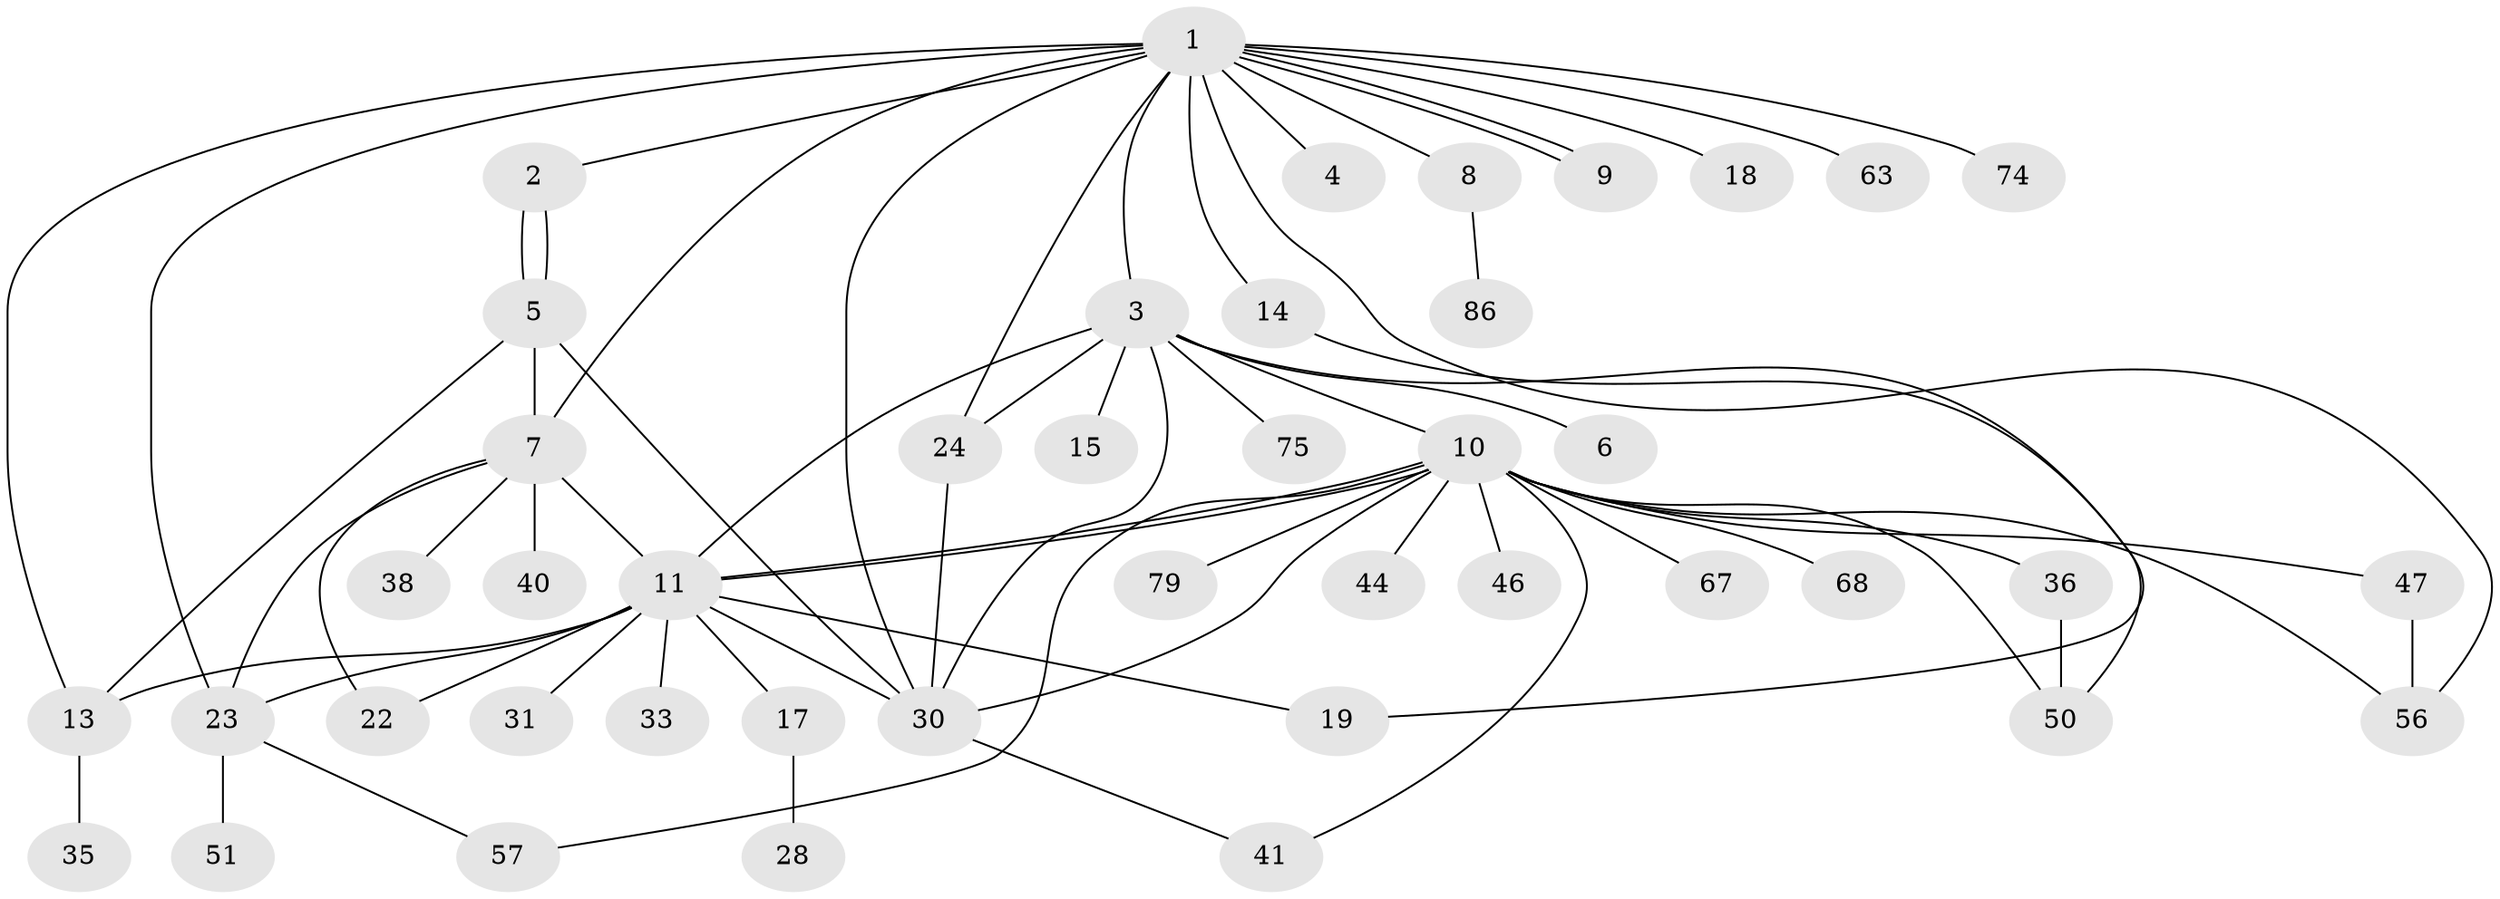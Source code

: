 // original degree distribution, {16: 0.022988505747126436, 3: 0.12643678160919541, 9: 0.011494252873563218, 1: 0.4827586206896552, 7: 0.011494252873563218, 10: 0.011494252873563218, 2: 0.20689655172413793, 17: 0.011494252873563218, 6: 0.05747126436781609, 4: 0.034482758620689655, 5: 0.022988505747126436}
// Generated by graph-tools (version 1.1) at 2025/18/03/04/25 18:18:08]
// undirected, 43 vertices, 66 edges
graph export_dot {
graph [start="1"]
  node [color=gray90,style=filled];
  1 [super="+21+26"];
  2;
  3;
  4;
  5;
  6;
  7 [super="+42+12+43+85"];
  8;
  9;
  10 [super="+29"];
  11 [super="+49+20+83+73"];
  13 [super="+37+66+16+39+27"];
  14 [super="+87"];
  15;
  17 [super="+25"];
  18;
  19 [super="+64+32"];
  22;
  23 [super="+45+34"];
  24 [super="+71+84+65"];
  28;
  30 [super="+60+69+48"];
  31;
  33;
  35 [super="+52"];
  36 [super="+55+59"];
  38;
  40;
  41 [super="+81"];
  44;
  46;
  47;
  50 [super="+61"];
  51;
  56 [super="+58"];
  57 [super="+62"];
  63;
  67;
  68;
  74;
  75;
  79;
  86;
  1 -- 2;
  1 -- 3;
  1 -- 4;
  1 -- 8;
  1 -- 9;
  1 -- 9;
  1 -- 14;
  1 -- 18;
  1 -- 56;
  1 -- 63;
  1 -- 74 [weight=2];
  1 -- 23 [weight=2];
  1 -- 7;
  1 -- 24;
  1 -- 13;
  1 -- 30;
  2 -- 5;
  2 -- 5;
  3 -- 6;
  3 -- 10;
  3 -- 11;
  3 -- 15;
  3 -- 24;
  3 -- 30;
  3 -- 50;
  3 -- 75;
  5 -- 7 [weight=2];
  5 -- 13 [weight=2];
  5 -- 30;
  7 -- 11 [weight=3];
  7 -- 38;
  7 -- 40;
  7 -- 23 [weight=2];
  7 -- 22;
  8 -- 86;
  10 -- 11;
  10 -- 11;
  10 -- 30;
  10 -- 36;
  10 -- 41;
  10 -- 44;
  10 -- 46;
  10 -- 47;
  10 -- 50;
  10 -- 56;
  10 -- 57;
  10 -- 67;
  10 -- 68;
  10 -- 79;
  11 -- 17;
  11 -- 19;
  11 -- 22;
  11 -- 31;
  11 -- 33;
  11 -- 13;
  11 -- 23;
  11 -- 30;
  13 -- 35;
  14 -- 19;
  17 -- 28;
  23 -- 51;
  23 -- 57;
  24 -- 30;
  30 -- 41;
  36 -- 50;
  47 -- 56;
}
